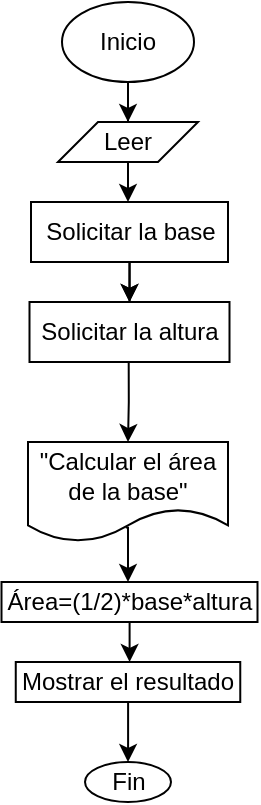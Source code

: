 <mxfile version="26.0.11">
  <diagram name="Página-1" id="leSzvwTRpq9kYCKlYFkV">
    <mxGraphModel dx="875" dy="464" grid="1" gridSize="10" guides="1" tooltips="1" connect="1" arrows="1" fold="1" page="1" pageScale="1" pageWidth="827" pageHeight="1169" math="0" shadow="0">
      <root>
        <mxCell id="0" />
        <mxCell id="1" parent="0" />
        <mxCell id="3U9CnM1GlSTkCTV_rLdj-3" value="" style="edgeStyle=orthogonalEdgeStyle;rounded=0;orthogonalLoop=1;jettySize=auto;html=1;entryX=0.5;entryY=0;entryDx=0;entryDy=0;" edge="1" parent="1" source="3U9CnM1GlSTkCTV_rLdj-1" target="3U9CnM1GlSTkCTV_rLdj-8">
          <mxGeometry relative="1" as="geometry" />
        </mxCell>
        <mxCell id="3U9CnM1GlSTkCTV_rLdj-1" value="Inicio" style="ellipse;whiteSpace=wrap;html=1;" vertex="1" parent="1">
          <mxGeometry x="414" y="20" width="66" height="40" as="geometry" />
        </mxCell>
        <mxCell id="3U9CnM1GlSTkCTV_rLdj-5" value="" style="edgeStyle=orthogonalEdgeStyle;rounded=0;orthogonalLoop=1;jettySize=auto;html=1;" edge="1" parent="1" source="3U9CnM1GlSTkCTV_rLdj-2" target="3U9CnM1GlSTkCTV_rLdj-4">
          <mxGeometry relative="1" as="geometry" />
        </mxCell>
        <mxCell id="3U9CnM1GlSTkCTV_rLdj-2" value="Solicitar la base" style="whiteSpace=wrap;html=1;" vertex="1" parent="1">
          <mxGeometry x="398.5" y="120" width="98.5" height="30" as="geometry" />
        </mxCell>
        <mxCell id="3U9CnM1GlSTkCTV_rLdj-7" value="" style="edgeStyle=orthogonalEdgeStyle;rounded=0;orthogonalLoop=1;jettySize=auto;html=1;exitX=0.5;exitY=1;exitDx=0;exitDy=0;entryX=0.5;entryY=0;entryDx=0;entryDy=0;" edge="1" parent="1" target="3U9CnM1GlSTkCTV_rLdj-11">
          <mxGeometry relative="1" as="geometry">
            <mxPoint x="447.35" y="200" as="sourcePoint" />
            <mxPoint x="447" y="230" as="targetPoint" />
            <Array as="points">
              <mxPoint x="447" y="220" />
              <mxPoint x="447" y="220" />
            </Array>
          </mxGeometry>
        </mxCell>
        <mxCell id="3U9CnM1GlSTkCTV_rLdj-10" style="edgeStyle=orthogonalEdgeStyle;rounded=0;orthogonalLoop=1;jettySize=auto;html=1;" edge="1" parent="1" source="3U9CnM1GlSTkCTV_rLdj-4">
          <mxGeometry relative="1" as="geometry">
            <mxPoint x="447.75" y="170" as="targetPoint" />
          </mxGeometry>
        </mxCell>
        <mxCell id="3U9CnM1GlSTkCTV_rLdj-4" value="Solicitar la altura" style="whiteSpace=wrap;html=1;" vertex="1" parent="1">
          <mxGeometry x="397.75" y="170" width="100" height="30" as="geometry" />
        </mxCell>
        <mxCell id="3U9CnM1GlSTkCTV_rLdj-9" value="" style="edgeStyle=orthogonalEdgeStyle;rounded=0;orthogonalLoop=1;jettySize=auto;html=1;entryX=0.5;entryY=0;entryDx=0;entryDy=0;" edge="1" parent="1" source="3U9CnM1GlSTkCTV_rLdj-8" target="3U9CnM1GlSTkCTV_rLdj-2">
          <mxGeometry relative="1" as="geometry">
            <mxPoint x="520" y="120" as="targetPoint" />
            <Array as="points" />
          </mxGeometry>
        </mxCell>
        <mxCell id="3U9CnM1GlSTkCTV_rLdj-8" value="Leer" style="shape=parallelogram;perimeter=parallelogramPerimeter;whiteSpace=wrap;html=1;fixedSize=1;" vertex="1" parent="1">
          <mxGeometry x="412" y="80" width="70" height="20" as="geometry" />
        </mxCell>
        <mxCell id="3U9CnM1GlSTkCTV_rLdj-17" value="" style="edgeStyle=orthogonalEdgeStyle;rounded=0;orthogonalLoop=1;jettySize=auto;html=1;exitX=0.489;exitY=0.855;exitDx=0;exitDy=0;exitPerimeter=0;" edge="1" parent="1" source="3U9CnM1GlSTkCTV_rLdj-11" target="3U9CnM1GlSTkCTV_rLdj-14">
          <mxGeometry relative="1" as="geometry">
            <Array as="points">
              <mxPoint x="447" y="283" />
            </Array>
          </mxGeometry>
        </mxCell>
        <mxCell id="3U9CnM1GlSTkCTV_rLdj-11" value="&quot;Calcular el área de la base&quot;" style="shape=document;whiteSpace=wrap;html=1;boundedLbl=1;size=0.333;" vertex="1" parent="1">
          <mxGeometry x="397" y="240" width="100" height="50" as="geometry" />
        </mxCell>
        <mxCell id="3U9CnM1GlSTkCTV_rLdj-19" value="" style="edgeStyle=orthogonalEdgeStyle;rounded=0;orthogonalLoop=1;jettySize=auto;html=1;" edge="1" parent="1" source="3U9CnM1GlSTkCTV_rLdj-14" target="3U9CnM1GlSTkCTV_rLdj-18">
          <mxGeometry relative="1" as="geometry" />
        </mxCell>
        <mxCell id="3U9CnM1GlSTkCTV_rLdj-14" value="Área=(1/2)*base*altura" style="rounded=0;whiteSpace=wrap;html=1;" vertex="1" parent="1">
          <mxGeometry x="383.75" y="310" width="128" height="20" as="geometry" />
        </mxCell>
        <mxCell id="3U9CnM1GlSTkCTV_rLdj-21" value="" style="edgeStyle=orthogonalEdgeStyle;rounded=0;orthogonalLoop=1;jettySize=auto;html=1;" edge="1" parent="1" source="3U9CnM1GlSTkCTV_rLdj-18" target="3U9CnM1GlSTkCTV_rLdj-20">
          <mxGeometry relative="1" as="geometry" />
        </mxCell>
        <mxCell id="3U9CnM1GlSTkCTV_rLdj-18" value="Mostrar el resultado" style="whiteSpace=wrap;html=1;rounded=0;" vertex="1" parent="1">
          <mxGeometry x="390.88" y="350" width="112.25" height="20" as="geometry" />
        </mxCell>
        <mxCell id="3U9CnM1GlSTkCTV_rLdj-20" value="Fin" style="ellipse;whiteSpace=wrap;html=1;rounded=0;" vertex="1" parent="1">
          <mxGeometry x="425.5" y="400" width="43" height="20" as="geometry" />
        </mxCell>
      </root>
    </mxGraphModel>
  </diagram>
</mxfile>
